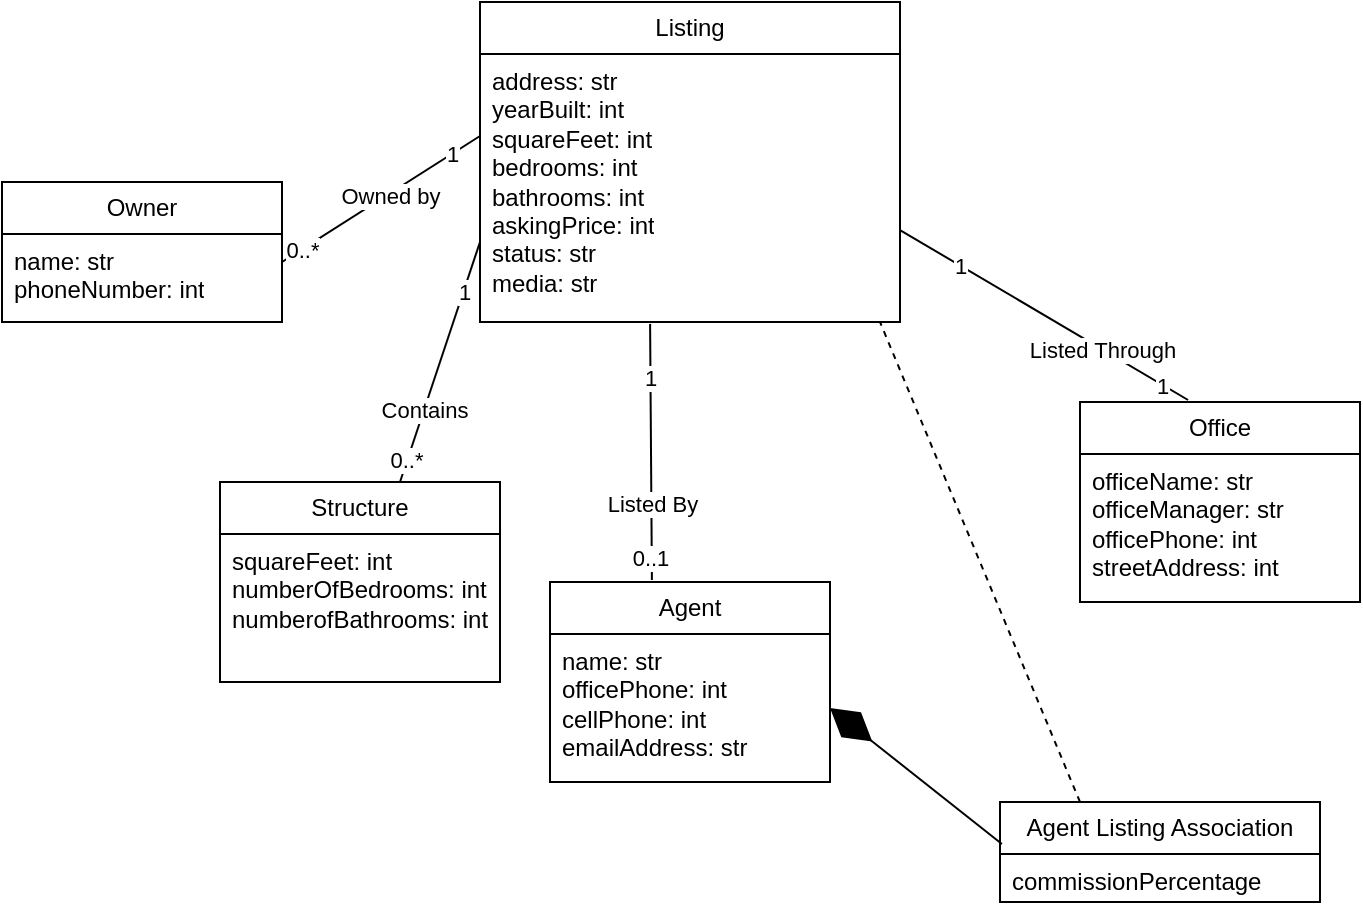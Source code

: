 <mxfile version="22.0.0" type="github">
  <diagram id="C5RBs43oDa-KdzZeNtuy" name="Page-1">
    <mxGraphModel dx="1434" dy="782" grid="1" gridSize="10" guides="1" tooltips="1" connect="1" arrows="1" fold="1" page="1" pageScale="1" pageWidth="827" pageHeight="1169" math="0" shadow="0">
      <root>
        <mxCell id="WIyWlLk6GJQsqaUBKTNV-0" />
        <mxCell id="WIyWlLk6GJQsqaUBKTNV-1" parent="WIyWlLk6GJQsqaUBKTNV-0" />
        <mxCell id="aBrLvRnjZIv21r7JvH6r-1" value="Listing" style="swimlane;fontStyle=0;childLayout=stackLayout;horizontal=1;startSize=26;fillColor=none;horizontalStack=0;resizeParent=1;resizeParentMax=0;resizeLast=0;collapsible=1;marginBottom=0;whiteSpace=wrap;html=1;" vertex="1" parent="WIyWlLk6GJQsqaUBKTNV-1">
          <mxGeometry x="280" y="40" width="210" height="160" as="geometry" />
        </mxCell>
        <mxCell id="aBrLvRnjZIv21r7JvH6r-4" value="&lt;div&gt;address: str&lt;/div&gt;&lt;div&gt;yearBuilt: int&lt;/div&gt;&lt;div&gt;squareFeet: int&lt;/div&gt;&lt;div&gt;bedrooms: int&lt;/div&gt;&lt;div&gt;bathrooms: int&lt;/div&gt;&lt;div&gt;askingPrice: int&lt;/div&gt;&lt;div&gt;status: str&lt;/div&gt;&lt;div&gt;media: str&lt;/div&gt;" style="text;strokeColor=none;fillColor=none;align=left;verticalAlign=top;spacingLeft=4;spacingRight=4;overflow=hidden;rotatable=0;points=[[0,0.5],[1,0.5]];portConstraint=eastwest;whiteSpace=wrap;html=1;" vertex="1" parent="aBrLvRnjZIv21r7JvH6r-1">
          <mxGeometry y="26" width="210" height="134" as="geometry" />
        </mxCell>
        <mxCell id="aBrLvRnjZIv21r7JvH6r-5" value="Structure" style="swimlane;fontStyle=0;childLayout=stackLayout;horizontal=1;startSize=26;fillColor=none;horizontalStack=0;resizeParent=1;resizeParentMax=0;resizeLast=0;collapsible=1;marginBottom=0;whiteSpace=wrap;html=1;" vertex="1" parent="WIyWlLk6GJQsqaUBKTNV-1">
          <mxGeometry x="150" y="280" width="140" height="100" as="geometry" />
        </mxCell>
        <mxCell id="aBrLvRnjZIv21r7JvH6r-6" value="squareFeet: int&lt;br&gt;numberOfBedrooms: int&lt;br&gt;numberofBathrooms: int" style="text;strokeColor=none;fillColor=none;align=left;verticalAlign=top;spacingLeft=4;spacingRight=4;overflow=hidden;rotatable=0;points=[[0,0.5],[1,0.5]];portConstraint=eastwest;whiteSpace=wrap;html=1;" vertex="1" parent="aBrLvRnjZIv21r7JvH6r-5">
          <mxGeometry y="26" width="140" height="74" as="geometry" />
        </mxCell>
        <mxCell id="aBrLvRnjZIv21r7JvH6r-7" value="Office" style="swimlane;fontStyle=0;childLayout=stackLayout;horizontal=1;startSize=26;fillColor=none;horizontalStack=0;resizeParent=1;resizeParentMax=0;resizeLast=0;collapsible=1;marginBottom=0;whiteSpace=wrap;html=1;" vertex="1" parent="WIyWlLk6GJQsqaUBKTNV-1">
          <mxGeometry x="580" y="240" width="140" height="100" as="geometry" />
        </mxCell>
        <mxCell id="aBrLvRnjZIv21r7JvH6r-8" value="officeName: str&lt;br&gt;officeManager: str&lt;br&gt;officePhone: int&lt;br&gt;streetAddress: int" style="text;strokeColor=none;fillColor=none;align=left;verticalAlign=top;spacingLeft=4;spacingRight=4;overflow=hidden;rotatable=0;points=[[0,0.5],[1,0.5]];portConstraint=eastwest;whiteSpace=wrap;html=1;" vertex="1" parent="aBrLvRnjZIv21r7JvH6r-7">
          <mxGeometry y="26" width="140" height="74" as="geometry" />
        </mxCell>
        <mxCell id="aBrLvRnjZIv21r7JvH6r-10" value="" style="endArrow=none;html=1;rounded=0;entryX=0;entryY=0.75;entryDx=0;entryDy=0;" edge="1" parent="WIyWlLk6GJQsqaUBKTNV-1" target="aBrLvRnjZIv21r7JvH6r-1">
          <mxGeometry width="50" height="50" relative="1" as="geometry">
            <mxPoint x="240" y="280" as="sourcePoint" />
            <mxPoint x="290" y="230" as="targetPoint" />
          </mxGeometry>
        </mxCell>
        <mxCell id="aBrLvRnjZIv21r7JvH6r-11" value="Contains" style="edgeLabel;html=1;align=center;verticalAlign=middle;resizable=0;points=[];" vertex="1" connectable="0" parent="aBrLvRnjZIv21r7JvH6r-10">
          <mxGeometry x="-0.4" relative="1" as="geometry">
            <mxPoint as="offset" />
          </mxGeometry>
        </mxCell>
        <mxCell id="aBrLvRnjZIv21r7JvH6r-12" value="1" style="edgeLabel;html=1;align=center;verticalAlign=middle;resizable=0;points=[];" vertex="1" connectable="0" parent="aBrLvRnjZIv21r7JvH6r-10">
          <mxGeometry x="0.585" relative="1" as="geometry">
            <mxPoint as="offset" />
          </mxGeometry>
        </mxCell>
        <mxCell id="aBrLvRnjZIv21r7JvH6r-13" value="0..*" style="edgeLabel;html=1;align=center;verticalAlign=middle;resizable=0;points=[];" vertex="1" connectable="0" parent="aBrLvRnjZIv21r7JvH6r-10">
          <mxGeometry x="-0.82" y="1" relative="1" as="geometry">
            <mxPoint as="offset" />
          </mxGeometry>
        </mxCell>
        <mxCell id="aBrLvRnjZIv21r7JvH6r-14" value="" style="endArrow=none;html=1;rounded=0;entryX=1;entryY=0.657;entryDx=0;entryDy=0;entryPerimeter=0;exitX=0.386;exitY=-0.01;exitDx=0;exitDy=0;exitPerimeter=0;" edge="1" parent="WIyWlLk6GJQsqaUBKTNV-1" source="aBrLvRnjZIv21r7JvH6r-7" target="aBrLvRnjZIv21r7JvH6r-4">
          <mxGeometry width="50" height="50" relative="1" as="geometry">
            <mxPoint x="530" y="230" as="sourcePoint" />
            <mxPoint x="570" y="110" as="targetPoint" />
          </mxGeometry>
        </mxCell>
        <mxCell id="aBrLvRnjZIv21r7JvH6r-15" value="Listed Through" style="edgeLabel;html=1;align=center;verticalAlign=middle;resizable=0;points=[];" vertex="1" connectable="0" parent="aBrLvRnjZIv21r7JvH6r-14">
          <mxGeometry x="-0.4" relative="1" as="geometry">
            <mxPoint as="offset" />
          </mxGeometry>
        </mxCell>
        <mxCell id="aBrLvRnjZIv21r7JvH6r-16" value="1" style="edgeLabel;html=1;align=center;verticalAlign=middle;resizable=0;points=[];" vertex="1" connectable="0" parent="aBrLvRnjZIv21r7JvH6r-14">
          <mxGeometry x="0.585" relative="1" as="geometry">
            <mxPoint as="offset" />
          </mxGeometry>
        </mxCell>
        <mxCell id="aBrLvRnjZIv21r7JvH6r-17" value="1" style="edgeLabel;html=1;align=center;verticalAlign=middle;resizable=0;points=[];" vertex="1" connectable="0" parent="aBrLvRnjZIv21r7JvH6r-14">
          <mxGeometry x="-0.82" y="1" relative="1" as="geometry">
            <mxPoint as="offset" />
          </mxGeometry>
        </mxCell>
        <mxCell id="aBrLvRnjZIv21r7JvH6r-21" value="Agent" style="swimlane;fontStyle=0;childLayout=stackLayout;horizontal=1;startSize=26;fillColor=none;horizontalStack=0;resizeParent=1;resizeParentMax=0;resizeLast=0;collapsible=1;marginBottom=0;whiteSpace=wrap;html=1;" vertex="1" parent="WIyWlLk6GJQsqaUBKTNV-1">
          <mxGeometry x="315" y="330" width="140" height="100" as="geometry" />
        </mxCell>
        <mxCell id="aBrLvRnjZIv21r7JvH6r-22" value="&lt;div&gt;name: str&lt;/div&gt;&lt;div&gt;officePhone: int&lt;/div&gt;&lt;div&gt;cellPhone: int&lt;/div&gt;&lt;div&gt;emailAddress: str&lt;/div&gt;" style="text;strokeColor=none;fillColor=none;align=left;verticalAlign=top;spacingLeft=4;spacingRight=4;overflow=hidden;rotatable=0;points=[[0,0.5],[1,0.5]];portConstraint=eastwest;whiteSpace=wrap;html=1;" vertex="1" parent="aBrLvRnjZIv21r7JvH6r-21">
          <mxGeometry y="26" width="140" height="74" as="geometry" />
        </mxCell>
        <mxCell id="aBrLvRnjZIv21r7JvH6r-25" value="" style="endArrow=none;html=1;rounded=0;entryX=0.405;entryY=1.007;entryDx=0;entryDy=0;entryPerimeter=0;exitX=0.364;exitY=-0.01;exitDx=0;exitDy=0;exitPerimeter=0;" edge="1" target="aBrLvRnjZIv21r7JvH6r-4" parent="WIyWlLk6GJQsqaUBKTNV-1" source="aBrLvRnjZIv21r7JvH6r-21">
          <mxGeometry width="50" height="50" relative="1" as="geometry">
            <mxPoint x="260" y="470" as="sourcePoint" />
            <mxPoint x="300" y="360" as="targetPoint" />
          </mxGeometry>
        </mxCell>
        <mxCell id="aBrLvRnjZIv21r7JvH6r-26" value="Listed By" style="edgeLabel;html=1;align=center;verticalAlign=middle;resizable=0;points=[];" vertex="1" connectable="0" parent="aBrLvRnjZIv21r7JvH6r-25">
          <mxGeometry x="-0.4" relative="1" as="geometry">
            <mxPoint as="offset" />
          </mxGeometry>
        </mxCell>
        <mxCell id="aBrLvRnjZIv21r7JvH6r-27" value="1" style="edgeLabel;html=1;align=center;verticalAlign=middle;resizable=0;points=[];" vertex="1" connectable="0" parent="aBrLvRnjZIv21r7JvH6r-25">
          <mxGeometry x="0.585" relative="1" as="geometry">
            <mxPoint as="offset" />
          </mxGeometry>
        </mxCell>
        <mxCell id="aBrLvRnjZIv21r7JvH6r-28" value="0..1" style="edgeLabel;html=1;align=center;verticalAlign=middle;resizable=0;points=[];" vertex="1" connectable="0" parent="aBrLvRnjZIv21r7JvH6r-25">
          <mxGeometry x="-0.82" y="1" relative="1" as="geometry">
            <mxPoint as="offset" />
          </mxGeometry>
        </mxCell>
        <mxCell id="aBrLvRnjZIv21r7JvH6r-34" value="Owner" style="swimlane;fontStyle=0;childLayout=stackLayout;horizontal=1;startSize=26;fillColor=none;horizontalStack=0;resizeParent=1;resizeParentMax=0;resizeLast=0;collapsible=1;marginBottom=0;whiteSpace=wrap;html=1;" vertex="1" parent="WIyWlLk6GJQsqaUBKTNV-1">
          <mxGeometry x="41" y="130" width="140" height="70" as="geometry" />
        </mxCell>
        <mxCell id="aBrLvRnjZIv21r7JvH6r-35" value="name: str&lt;br&gt;phoneNumber: int" style="text;strokeColor=none;fillColor=none;align=left;verticalAlign=top;spacingLeft=4;spacingRight=4;overflow=hidden;rotatable=0;points=[[0,0.5],[1,0.5]];portConstraint=eastwest;whiteSpace=wrap;html=1;" vertex="1" parent="aBrLvRnjZIv21r7JvH6r-34">
          <mxGeometry y="26" width="140" height="44" as="geometry" />
        </mxCell>
        <mxCell id="aBrLvRnjZIv21r7JvH6r-36" value="" style="endArrow=none;html=1;rounded=0;entryX=0;entryY=0.306;entryDx=0;entryDy=0;entryPerimeter=0;" edge="1" parent="WIyWlLk6GJQsqaUBKTNV-1" target="aBrLvRnjZIv21r7JvH6r-4">
          <mxGeometry width="50" height="50" relative="1" as="geometry">
            <mxPoint x="181" y="170" as="sourcePoint" />
            <mxPoint x="231" y="120" as="targetPoint" />
          </mxGeometry>
        </mxCell>
        <mxCell id="aBrLvRnjZIv21r7JvH6r-37" value="Owned by" style="edgeLabel;html=1;align=center;verticalAlign=middle;resizable=0;points=[];" vertex="1" connectable="0" parent="aBrLvRnjZIv21r7JvH6r-36">
          <mxGeometry x="0.064" y="-1" relative="1" as="geometry">
            <mxPoint y="-1" as="offset" />
          </mxGeometry>
        </mxCell>
        <mxCell id="aBrLvRnjZIv21r7JvH6r-38" value="0..*" style="edgeLabel;html=1;align=center;verticalAlign=middle;resizable=0;points=[];" vertex="1" connectable="0" parent="aBrLvRnjZIv21r7JvH6r-36">
          <mxGeometry x="-0.801" relative="1" as="geometry">
            <mxPoint as="offset" />
          </mxGeometry>
        </mxCell>
        <mxCell id="aBrLvRnjZIv21r7JvH6r-39" value="1&lt;br&gt;" style="edgeLabel;html=1;align=center;verticalAlign=middle;resizable=0;points=[];" vertex="1" connectable="0" parent="aBrLvRnjZIv21r7JvH6r-36">
          <mxGeometry x="0.716" relative="1" as="geometry">
            <mxPoint as="offset" />
          </mxGeometry>
        </mxCell>
        <mxCell id="aBrLvRnjZIv21r7JvH6r-40" value="Agent Listing Association" style="swimlane;fontStyle=0;childLayout=stackLayout;horizontal=1;startSize=26;fillColor=none;horizontalStack=0;resizeParent=1;resizeParentMax=0;resizeLast=0;collapsible=1;marginBottom=0;whiteSpace=wrap;html=1;" vertex="1" parent="WIyWlLk6GJQsqaUBKTNV-1">
          <mxGeometry x="540" y="440" width="160" height="50" as="geometry" />
        </mxCell>
        <mxCell id="aBrLvRnjZIv21r7JvH6r-41" value="commissionPercentage" style="text;strokeColor=none;fillColor=none;align=left;verticalAlign=top;spacingLeft=4;spacingRight=4;overflow=hidden;rotatable=0;points=[[0,0.5],[1,0.5]];portConstraint=eastwest;whiteSpace=wrap;html=1;" vertex="1" parent="aBrLvRnjZIv21r7JvH6r-40">
          <mxGeometry y="26" width="160" height="24" as="geometry" />
        </mxCell>
        <mxCell id="aBrLvRnjZIv21r7JvH6r-42" value="" style="endArrow=none;dashed=1;html=1;rounded=0;exitX=0.25;exitY=0;exitDx=0;exitDy=0;" edge="1" parent="WIyWlLk6GJQsqaUBKTNV-1" source="aBrLvRnjZIv21r7JvH6r-40">
          <mxGeometry width="50" height="50" relative="1" as="geometry">
            <mxPoint x="430" y="250" as="sourcePoint" />
            <mxPoint x="480" y="200" as="targetPoint" />
          </mxGeometry>
        </mxCell>
        <mxCell id="aBrLvRnjZIv21r7JvH6r-43" value="" style="endArrow=diamondThin;endFill=1;endSize=24;html=1;rounded=0;entryX=1;entryY=0.5;entryDx=0;entryDy=0;exitX=0.006;exitY=-0.208;exitDx=0;exitDy=0;exitPerimeter=0;" edge="1" parent="WIyWlLk6GJQsqaUBKTNV-1" source="aBrLvRnjZIv21r7JvH6r-41" target="aBrLvRnjZIv21r7JvH6r-22">
          <mxGeometry width="160" relative="1" as="geometry">
            <mxPoint x="350" y="520" as="sourcePoint" />
            <mxPoint x="510" y="520" as="targetPoint" />
          </mxGeometry>
        </mxCell>
      </root>
    </mxGraphModel>
  </diagram>
</mxfile>
